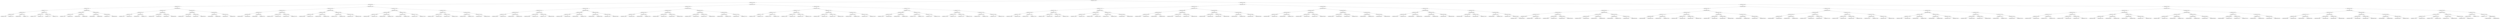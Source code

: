 digraph G{
1337551017 [label="Node{data=[2735, 2735]}"]
1337551017 -> 1639354729
1639354729 [label="Node{data=[1559, 1559]}"]
1639354729 -> 941971116
941971116 [label="Node{data=[963, 963]}"]
941971116 -> 1362050673
1362050673 [label="Node{data=[870, 870]}"]
1362050673 -> 1440217309
1440217309 [label="Node{data=[780, 780]}"]
1440217309 -> 4130519
4130519 [label="Node{data=[772, 772]}"]
4130519 -> 314417226
314417226 [label="Node{data=[768, 768]}"]
314417226 -> 986302682
986302682 [label="Node{data=[766, 766]}"]
986302682 -> 1353899598
1353899598 [label="Node{data=[745, 745]}"]
986302682 -> 675509041
675509041 [label="Node{data=[767, 767]}"]
314417226 -> 1459829123
1459829123 [label="Node{data=[770, 770]}"]
1459829123 -> 595113121
595113121 [label="Node{data=[769, 769]}"]
1459829123 -> 1702780462
1702780462 [label="Node{data=[771, 771]}"]
4130519 -> 1452766027
1452766027 [label="Node{data=[776, 776]}"]
1452766027 -> 412522299
412522299 [label="Node{data=[774, 774]}"]
412522299 -> 2125325620
2125325620 [label="Node{data=[773, 773]}"]
412522299 -> 1773489121
1773489121 [label="Node{data=[775, 775]}"]
1452766027 -> 72708279
72708279 [label="Node{data=[778, 778]}"]
72708279 -> 676728905
676728905 [label="Node{data=[777, 777]}"]
72708279 -> 969135154
969135154 [label="Node{data=[779, 779]}"]
1440217309 -> 2053798568
2053798568 [label="Node{data=[862, 862]}"]
2053798568 -> 1427467674
1427467674 [label="Node{data=[784, 784]}"]
1427467674 -> 1297742633
1297742633 [label="Node{data=[782, 782]}"]
1297742633 -> 1780274420
1780274420 [label="Node{data=[781, 781]}"]
1297742633 -> 1133141029
1133141029 [label="Node{data=[783, 783]}"]
1427467674 -> 1032687731
1032687731 [label="Node{data=[826, 826]}"]
1032687731 -> 1066378328
1066378328 [label="Node{data=[785, 785]}"]
1032687731 -> 867728425
867728425 [label="Node{data=[856, 856]}"]
2053798568 -> 583165199
583165199 [label="Node{data=[866, 866]}"]
583165199 -> 1939695404
1939695404 [label="Node{data=[864, 864]}"]
1939695404 -> 837984355
837984355 [label="Node{data=[863, 863]}"]
1939695404 -> 1096538944
1096538944 [label="Node{data=[865, 865]}"]
583165199 -> 1887446137
1887446137 [label="Node{data=[868, 868]}"]
1887446137 -> 1757186370
1757186370 [label="Node{data=[867, 867]}"]
1887446137 -> 1282006414
1282006414 [label="Node{data=[869, 869]}"]
1362050673 -> 1400348312
1400348312 [label="Node{data=[886, 886]}"]
1400348312 -> 581294947
581294947 [label="Node{data=[878, 878]}"]
581294947 -> 778023148
778023148 [label="Node{data=[874, 874]}"]
778023148 -> 744004868
744004868 [label="Node{data=[872, 872]}"]
744004868 -> 1127503177
1127503177 [label="Node{data=[871, 871]}"]
744004868 -> 1330045071
1330045071 [label="Node{data=[873, 873]}"]
778023148 -> 474866011
474866011 [label="Node{data=[876, 876]}"]
474866011 -> 1955987307
1955987307 [label="Node{data=[875, 875]}"]
474866011 -> 367682221
367682221 [label="Node{data=[877, 877]}"]
581294947 -> 1842395655
1842395655 [label="Node{data=[882, 882]}"]
1842395655 -> 509921759
509921759 [label="Node{data=[880, 880]}"]
509921759 -> 1162941407
1162941407 [label="Node{data=[879, 879]}"]
509921759 -> 65601234
65601234 [label="Node{data=[881, 881]}"]
1842395655 -> 1795189802
1795189802 [label="Node{data=[884, 884]}"]
1795189802 -> 1402108580
1402108580 [label="Node{data=[883, 883]}"]
1795189802 -> 504382690
504382690 [label="Node{data=[885, 885]}"]
1400348312 -> 1523197852
1523197852 [label="Node{data=[955, 955]}"]
1523197852 -> 851669459
851669459 [label="Node{data=[898, 898]}"]
851669459 -> 1925474933
1925474933 [label="Node{data=[888, 888]}"]
1925474933 -> 1861158811
1861158811 [label="Node{data=[887, 887]}"]
1925474933 -> 1695693597
1695693597 [label="Node{data=[889, 889]}"]
851669459 -> 1282839429
1282839429 [label="Node{data=[953, 953]}"]
1282839429 -> 498126780
498126780 [label="Node{data=[946, 946]}"]
1282839429 -> 192266318
192266318 [label="Node{data=[954, 954]}"]
1523197852 -> 2135677166
2135677166 [label="Node{data=[959, 959]}"]
2135677166 -> 123311673
123311673 [label="Node{data=[957, 957]}"]
123311673 -> 470774849
470774849 [label="Node{data=[956, 956]}"]
123311673 -> 970825790
970825790 [label="Node{data=[958, 958]}"]
2135677166 -> 418415427
418415427 [label="Node{data=[961, 961]}"]
418415427 -> 1406346810
1406346810 [label="Node{data=[960, 960]}"]
418415427 -> 882507133
882507133 [label="Node{data=[962, 962]}"]
941971116 -> 1620141952
1620141952 [label="Node{data=[1354, 1354]}"]
1620141952 -> 2087131722
2087131722 [label="Node{data=[1338, 1338]}"]
2087131722 -> 911147274
911147274 [label="Node{data=[1330, 1330]}"]
911147274 -> 1296461995
1296461995 [label="Node{data=[967, 967]}"]
1296461995 -> 637576164
637576164 [label="Node{data=[965, 965]}"]
637576164 -> 1659983908
1659983908 [label="Node{data=[964, 964]}"]
637576164 -> 746078753
746078753 [label="Node{data=[966, 966]}"]
1296461995 -> 1380301869
1380301869 [label="Node{data=[969, 969]}"]
1380301869 -> 1903766018
1903766018 [label="Node{data=[968, 968]}"]
1380301869 -> 430009457
430009457 [label="Node{data=[970, 970]}"]
911147274 -> 2007391278
2007391278 [label="Node{data=[1334, 1334]}"]
2007391278 -> 142422563
142422563 [label="Node{data=[1332, 1332]}"]
142422563 -> 820785172
820785172 [label="Node{data=[1331, 1331]}"]
142422563 -> 582750364
582750364 [label="Node{data=[1333, 1333]}"]
2007391278 -> 1732145097
1732145097 [label="Node{data=[1336, 1336]}"]
1732145097 -> 112436519
112436519 [label="Node{data=[1335, 1335]}"]
1732145097 -> 1468946805
1468946805 [label="Node{data=[1337, 1337]}"]
2087131722 -> 368352232
368352232 [label="Node{data=[1346, 1346]}"]
368352232 -> 18939576
18939576 [label="Node{data=[1342, 1342]}"]
18939576 -> 438429990
438429990 [label="Node{data=[1340, 1340]}"]
438429990 -> 1061248742
1061248742 [label="Node{data=[1339, 1339]}"]
438429990 -> 249276733
249276733 [label="Node{data=[1341, 1341]}"]
18939576 -> 143151968
143151968 [label="Node{data=[1344, 1344]}"]
143151968 -> 502653838
502653838 [label="Node{data=[1343, 1343]}"]
143151968 -> 678836408
678836408 [label="Node{data=[1345, 1345]}"]
368352232 -> 2075651786
2075651786 [label="Node{data=[1350, 1350]}"]
2075651786 -> 837722511
837722511 [label="Node{data=[1348, 1348]}"]
837722511 -> 62250415
62250415 [label="Node{data=[1347, 1347]}"]
837722511 -> 446662297
446662297 [label="Node{data=[1349, 1349]}"]
2075651786 -> 1587215038
1587215038 [label="Node{data=[1352, 1352]}"]
1587215038 -> 440195643
440195643 [label="Node{data=[1351, 1351]}"]
1587215038 -> 927544438
927544438 [label="Node{data=[1353, 1353]}"]
1620141952 -> 1359267656
1359267656 [label="Node{data=[1423, 1423]}"]
1359267656 -> 1480755420
1480755420 [label="Node{data=[1362, 1362]}"]
1480755420 -> 617835757
617835757 [label="Node{data=[1358, 1358]}"]
617835757 -> 1522992773
1522992773 [label="Node{data=[1356, 1356]}"]
1522992773 -> 764322834
764322834 [label="Node{data=[1355, 1355]}"]
1522992773 -> 1640422679
1640422679 [label="Node{data=[1357, 1357]}"]
617835757 -> 1590522310
1590522310 [label="Node{data=[1360, 1360]}"]
1590522310 -> 1021093812
1021093812 [label="Node{data=[1359, 1359]}"]
1590522310 -> 1688873481
1688873481 [label="Node{data=[1361, 1361]}"]
1480755420 -> 861105646
861105646 [label="Node{data=[1419, 1419]}"]
861105646 -> 103119107
103119107 [label="Node{data=[1388, 1388]}"]
103119107 -> 1604161396
1604161396 [label="Node{data=[1363, 1363]}"]
103119107 -> 1783762156
1783762156 [label="Node{data=[1405, 1405]}"]
861105646 -> 1111896149
1111896149 [label="Node{data=[1421, 1421]}"]
1111896149 -> 1862706303
1862706303 [label="Node{data=[1420, 1420]}"]
1111896149 -> 1557356740
1557356740 [label="Node{data=[1422, 1422]}"]
1359267656 -> 647770846
647770846 [label="Node{data=[1446, 1446]}"]
647770846 -> 1437297344
1437297344 [label="Node{data=[1427, 1427]}"]
1437297344 -> 265554262
265554262 [label="Node{data=[1425, 1425]}"]
265554262 -> 1220971816
1220971816 [label="Node{data=[1424, 1424]}"]
265554262 -> 252398636
252398636 [label="Node{data=[1426, 1426]}"]
1437297344 -> 24693351
24693351 [label="Node{data=[1429, 1429]}"]
24693351 -> 784985511
784985511 [label="Node{data=[1428, 1428]}"]
24693351 -> 1377471131
1377471131 [label="Node{data=[1430, 1430]}"]
647770846 -> 128304856
128304856 [label="Node{data=[1548, 1548]}"]
128304856 -> 1078529977
1078529977 [label="Node{data=[1473, 1473]}"]
1078529977 -> 562853570
562853570 [label="Node{data=[1448, 1448]}"]
1078529977 -> 658796090
658796090 [label="Node{data=[1478, 1478]}"]
128304856 -> 243199756
243199756 [label="Node{data=[1557, 1557]}"]
243199756 -> 104996285
104996285 [label="Node{data=[1556, 1556]}"]
243199756 -> 1144668625
1144668625 [label="Node{data=[1558, 1558]}"]
1639354729 -> 1082901202
1082901202 [label="Node{data=[2091, 2091]}"]
1082901202 -> 963924800
963924800 [label="Node{data=[2040, 2040]}"]
963924800 -> 801967654
801967654 [label="Node{data=[1990, 1990]}"]
801967654 -> 963638983
963638983 [label="Node{data=[1567, 1567]}"]
963638983 -> 661401194
661401194 [label="Node{data=[1563, 1563]}"]
661401194 -> 1008310164
1008310164 [label="Node{data=[1561, 1561]}"]
1008310164 -> 2078409231
2078409231 [label="Node{data=[1560, 1560]}"]
1008310164 -> 1039993466
1039993466 [label="Node{data=[1562, 1562]}"]
661401194 -> 2074373329
2074373329 [label="Node{data=[1565, 1565]}"]
2074373329 -> 192016646
192016646 [label="Node{data=[1564, 1564]}"]
2074373329 -> 1617459229
1617459229 [label="Node{data=[1566, 1566]}"]
963638983 -> 890441904
890441904 [label="Node{data=[1675, 1675]}"]
890441904 -> 1837707303
1837707303 [label="Node{data=[1569, 1569]}"]
1837707303 -> 1777599825
1777599825 [label="Node{data=[1568, 1568]}"]
1837707303 -> 1258234082
1258234082 [label="Node{data=[1578, 1578]}"]
890441904 -> 1740910493
1740910493 [label="Node{data=[1965, 1965]}"]
1740910493 -> 1139290954
1139290954 [label="Node{data=[1740, 1740]}"]
1740910493 -> 176126187
176126187 [label="Node{data=[1969, 1969]}"]
801967654 -> 959750518
959750518 [label="Node{data=[1998, 1998]}"]
959750518 -> 2135611658
2135611658 [label="Node{data=[1994, 1994]}"]
2135611658 -> 2109396938
2109396938 [label="Node{data=[1992, 1992]}"]
2109396938 -> 208879798
208879798 [label="Node{data=[1991, 1991]}"]
2109396938 -> 282095455
282095455 [label="Node{data=[1993, 1993]}"]
2135611658 -> 972781254
972781254 [label="Node{data=[1996, 1996]}"]
972781254 -> 307557044
307557044 [label="Node{data=[1995, 1995]}"]
972781254 -> 78931640
78931640 [label="Node{data=[1997, 1997]}"]
959750518 -> 386751462
386751462 [label="Node{data=[2036, 2036]}"]
386751462 -> 1973572231
1973572231 [label="Node{data=[2034, 2034]}"]
1973572231 -> 1079435221
1079435221 [label="Node{data=[2033, 2033]}"]
1973572231 -> 1735450817
1735450817 [label="Node{data=[2035, 2035]}"]
386751462 -> 450844066
450844066 [label="Node{data=[2038, 2038]}"]
450844066 -> 2098072084
2098072084 [label="Node{data=[2037, 2037]}"]
450844066 -> 198232599
198232599 [label="Node{data=[2039, 2039]}"]
963924800 -> 1799767364
1799767364 [label="Node{data=[2056, 2056]}"]
1799767364 -> 198475723
198475723 [label="Node{data=[2048, 2048]}"]
198475723 -> 101161487
101161487 [label="Node{data=[2044, 2044]}"]
101161487 -> 193620138
193620138 [label="Node{data=[2042, 2042]}"]
193620138 -> 1388273914
1388273914 [label="Node{data=[2041, 2041]}"]
193620138 -> 2059233089
2059233089 [label="Node{data=[2043, 2043]}"]
101161487 -> 1079008763
1079008763 [label="Node{data=[2046, 2046]}"]
1079008763 -> 415736419
415736419 [label="Node{data=[2045, 2045]}"]
1079008763 -> 836151601
836151601 [label="Node{data=[2047, 2047]}"]
198475723 -> 549476133
549476133 [label="Node{data=[2052, 2052]}"]
549476133 -> 1656580419
1656580419 [label="Node{data=[2050, 2050]}"]
1656580419 -> 1196170189
1196170189 [label="Node{data=[2049, 2049]}"]
1656580419 -> 1138212148
1138212148 [label="Node{data=[2051, 2051]}"]
549476133 -> 1636606740
1636606740 [label="Node{data=[2054, 2054]}"]
1636606740 -> 1752316183
1752316183 [label="Node{data=[2053, 2053]}"]
1636606740 -> 1330103719
1330103719 [label="Node{data=[2055, 2055]}"]
1799767364 -> 822603622
822603622 [label="Node{data=[2064, 2064]}"]
822603622 -> 890732113
890732113 [label="Node{data=[2060, 2060]}"]
890732113 -> 1288983397
1288983397 [label="Node{data=[2058, 2058]}"]
1288983397 -> 1037032869
1037032869 [label="Node{data=[2057, 2057]}"]
1288983397 -> 868051365
868051365 [label="Node{data=[2059, 2059]}"]
890732113 -> 1029074037
1029074037 [label="Node{data=[2062, 2062]}"]
1029074037 -> 1400328129
1400328129 [label="Node{data=[2061, 2061]}"]
1029074037 -> 278299391
278299391 [label="Node{data=[2063, 2063]}"]
822603622 -> 1212035337
1212035337 [label="Node{data=[2068, 2068]}"]
1212035337 -> 1174784447
1174784447 [label="Node{data=[2066, 2066]}"]
1174784447 -> 795185145
795185145 [label="Node{data=[2065, 2065]}"]
1174784447 -> 188772752
188772752 [label="Node{data=[2067, 2067]}"]
1212035337 -> 844083080
844083080 [label="Node{data=[2070, 2070]}"]
844083080 -> 1517277263
1517277263 [label="Node{data=[2069, 2069]}"]
844083080 -> 1500939964
1500939964 [label="Node{data=[2071, 2071]}"]
1082901202 -> 1362276595
1362276595 [label="Node{data=[2269, 2269]}"]
1362276595 -> 508458674
508458674 [label="Node{data=[2149, 2149]}"]
508458674 -> 981934236
981934236 [label="Node{data=[2117, 2117]}"]
981934236 -> 1462309398
1462309398 [label="Node{data=[2113, 2113]}"]
1462309398 -> 332956968
332956968 [label="Node{data=[2111, 2111]}"]
332956968 -> 2127469063
2127469063 [label="Node{data=[2110, 2110]}"]
332956968 -> 2110703234
2110703234 [label="Node{data=[2112, 2112]}"]
1462309398 -> 1651036815
1651036815 [label="Node{data=[2115, 2115]}"]
1651036815 -> 894364207
894364207 [label="Node{data=[2114, 2114]}"]
1651036815 -> 1071267875
1071267875 [label="Node{data=[2116, 2116]}"]
981934236 -> 875260812
875260812 [label="Node{data=[2121, 2121]}"]
875260812 -> 284375852
284375852 [label="Node{data=[2119, 2119]}"]
284375852 -> 1378792591
1378792591 [label="Node{data=[2118, 2118]}"]
284375852 -> 1058549169
1058549169 [label="Node{data=[2120, 2120]}"]
875260812 -> 1342199509
1342199509 [label="Node{data=[2123, 2123]}"]
1342199509 -> 1503866274
1503866274 [label="Node{data=[2122, 2122]}"]
1342199509 -> 2123264213
2123264213 [label="Node{data=[2142, 2142]}"]
508458674 -> 372496
372496 [label="Node{data=[2157, 2157]}"]
372496 -> 1390540603
1390540603 [label="Node{data=[2153, 2153]}"]
1390540603 -> 317660920
317660920 [label="Node{data=[2151, 2151]}"]
317660920 -> 535481512
535481512 [label="Node{data=[2150, 2150]}"]
317660920 -> 842702186
842702186 [label="Node{data=[2152, 2152]}"]
1390540603 -> 1874852921
1874852921 [label="Node{data=[2155, 2155]}"]
1874852921 -> 97335272
97335272 [label="Node{data=[2154, 2154]}"]
1874852921 -> 1275802741
1275802741 [label="Node{data=[2156, 2156]}"]
372496 -> 716972371
716972371 [label="Node{data=[2161, 2161]}"]
716972371 -> 980569609
980569609 [label="Node{data=[2159, 2159]}"]
980569609 -> 1449942232
1449942232 [label="Node{data=[2158, 2158]}"]
980569609 -> 1137799932
1137799932 [label="Node{data=[2160, 2160]}"]
716972371 -> 145515884
145515884 [label="Node{data=[2163, 2163]}"]
145515884 -> 545677430
545677430 [label="Node{data=[2162, 2162]}"]
145515884 -> 347632162
347632162 [label="Node{data=[2164, 2164]}"]
1362276595 -> 1555477723
1555477723 [label="Node{data=[2719, 2719]}"]
1555477723 -> 928656676
928656676 [label="Node{data=[2711, 2711]}"]
928656676 -> 617377385
617377385 [label="Node{data=[2333, 2333]}"]
617377385 -> 1941057968
1941057968 [label="Node{data=[2296, 2296]}"]
1941057968 -> 449532785
449532785 [label="Node{data=[2274, 2274]}"]
1941057968 -> 2090761729
2090761729 [label="Node{data=[2306, 2306]}"]
617377385 -> 1004992733
1004992733 [label="Node{data=[2536, 2536]}"]
1004992733 -> 1505456544
1505456544 [label="Node{data=[2425, 2425]}"]
1004992733 -> 422310205
422310205 [label="Node{data=[2554, 2554]}"]
928656676 -> 374012527
374012527 [label="Node{data=[2715, 2715]}"]
374012527 -> 442947691
442947691 [label="Node{data=[2713, 2713]}"]
442947691 -> 416451830
416451830 [label="Node{data=[2712, 2712]}"]
442947691 -> 1588999368
1588999368 [label="Node{data=[2714, 2714]}"]
374012527 -> 535704819
535704819 [label="Node{data=[2717, 2717]}"]
535704819 -> 870781669
870781669 [label="Node{data=[2716, 2716]}"]
535704819 -> 1071549779
1071549779 [label="Node{data=[2718, 2718]}"]
1555477723 -> 1352789524
1352789524 [label="Node{data=[2727, 2727]}"]
1352789524 -> 1048969567
1048969567 [label="Node{data=[2723, 2723]}"]
1048969567 -> 897403984
897403984 [label="Node{data=[2721, 2721]}"]
897403984 -> 2114124729
2114124729 [label="Node{data=[2720, 2720]}"]
897403984 -> 562850595
562850595 [label="Node{data=[2722, 2722]}"]
1048969567 -> 789453492
789453492 [label="Node{data=[2725, 2725]}"]
789453492 -> 1884212425
1884212425 [label="Node{data=[2724, 2724]}"]
789453492 -> 435695178
435695178 [label="Node{data=[2726, 2726]}"]
1352789524 -> 1534036773
1534036773 [label="Node{data=[2731, 2731]}"]
1534036773 -> 82567494
82567494 [label="Node{data=[2729, 2729]}"]
82567494 -> 46484886
46484886 [label="Node{data=[2728, 2728]}"]
82567494 -> 1519892986
1519892986 [label="Node{data=[2730, 2730]}"]
1534036773 -> 2105947950
2105947950 [label="Node{data=[2733, 2733]}"]
2105947950 -> 641472521
641472521 [label="Node{data=[2732, 2732]}"]
2105947950 -> 247290021
247290021 [label="Node{data=[2734, 2734]}"]
1337551017 -> 1770158305
1770158305 [label="Node{data=[3440, 3440]}"]
1770158305 -> 628170168
628170168 [label="Node{data=[3007, 3007]}"]
628170168 -> 1674294607
1674294607 [label="Node{data=[2931, 2931]}"]
1674294607 -> 131576291
131576291 [label="Node{data=[2751, 2751]}"]
131576291 -> 2104001672
2104001672 [label="Node{data=[2743, 2743]}"]
2104001672 -> 1348065856
1348065856 [label="Node{data=[2739, 2739]}"]
1348065856 -> 1845918921
1845918921 [label="Node{data=[2737, 2737]}"]
1845918921 -> 1424261187
1424261187 [label="Node{data=[2736, 2736]}"]
1845918921 -> 1829835411
1829835411 [label="Node{data=[2738, 2738]}"]
1348065856 -> 1929662123
1929662123 [label="Node{data=[2741, 2741]}"]
1929662123 -> 783909942
783909942 [label="Node{data=[2740, 2740]}"]
1929662123 -> 1588588346
1588588346 [label="Node{data=[2742, 2742]}"]
2104001672 -> 1003482102
1003482102 [label="Node{data=[2747, 2747]}"]
1003482102 -> 1785699122
1785699122 [label="Node{data=[2745, 2745]}"]
1785699122 -> 143997565
143997565 [label="Node{data=[2744, 2744]}"]
1785699122 -> 694342250
694342250 [label="Node{data=[2746, 2746]}"]
1003482102 -> 1832262891
1832262891 [label="Node{data=[2749, 2749]}"]
1832262891 -> 2073476212
2073476212 [label="Node{data=[2748, 2748]}"]
1832262891 -> 1517369257
1517369257 [label="Node{data=[2750, 2750]}"]
131576291 -> 1707036431
1707036431 [label="Node{data=[2759, 2759]}"]
1707036431 -> 942921239
942921239 [label="Node{data=[2755, 2755]}"]
942921239 -> 1980283001
1980283001 [label="Node{data=[2753, 2753]}"]
1980283001 -> 622265710
622265710 [label="Node{data=[2752, 2752]}"]
1980283001 -> 978313716
978313716 [label="Node{data=[2754, 2754]}"]
942921239 -> 476711876
476711876 [label="Node{data=[2757, 2757]}"]
476711876 -> 798139200
798139200 [label="Node{data=[2756, 2756]}"]
476711876 -> 850657193
850657193 [label="Node{data=[2758, 2758]}"]
1707036431 -> 2008475722
2008475722 [label="Node{data=[2827, 2827]}"]
2008475722 -> 995027283
995027283 [label="Node{data=[2795, 2795]}"]
995027283 -> 33342937
33342937 [label="Node{data=[2760, 2760]}"]
995027283 -> 748633336
748633336 [label="Node{data=[2816, 2816]}"]
2008475722 -> 1814787481
1814787481 [label="Node{data=[2889, 2889]}"]
1814787481 -> 543362366
543362366 [label="Node{data=[2869, 2869]}"]
1814787481 -> 1196873446
1196873446 [label="Node{data=[2896, 2896]}"]
1674294607 -> 318458376
318458376 [label="Node{data=[2947, 2947]}"]
318458376 -> 625701491
625701491 [label="Node{data=[2939, 2939]}"]
625701491 -> 494502169
494502169 [label="Node{data=[2935, 2935]}"]
494502169 -> 1827243446
1827243446 [label="Node{data=[2933, 2933]}"]
1827243446 -> 613034281
613034281 [label="Node{data=[2932, 2932]}"]
1827243446 -> 1512836897
1512836897 [label="Node{data=[2934, 2934]}"]
494502169 -> 193735732
193735732 [label="Node{data=[2937, 2937]}"]
193735732 -> 728292550
728292550 [label="Node{data=[2936, 2936]}"]
193735732 -> 1583250403
1583250403 [label="Node{data=[2938, 2938]}"]
625701491 -> 1689334286
1689334286 [label="Node{data=[2943, 2943]}"]
1689334286 -> 238444320
238444320 [label="Node{data=[2941, 2941]}"]
238444320 -> 1674919116
1674919116 [label="Node{data=[2940, 2940]}"]
238444320 -> 1316606518
1316606518 [label="Node{data=[2942, 2942]}"]
1689334286 -> 599111861
599111861 [label="Node{data=[2945, 2945]}"]
599111861 -> 533085372
533085372 [label="Node{data=[2944, 2944]}"]
599111861 -> 1430212820
1430212820 [label="Node{data=[2946, 2946]}"]
318458376 -> 1431814183
1431814183 [label="Node{data=[2999, 2999]}"]
1431814183 -> 1529457192
1529457192 [label="Node{data=[2951, 2951]}"]
1529457192 -> 1965317677
1965317677 [label="Node{data=[2949, 2949]}"]
1965317677 -> 1521621421
1521621421 [label="Node{data=[2948, 2948]}"]
1965317677 -> 823114788
823114788 [label="Node{data=[2950, 2950]}"]
1529457192 -> 660682951
660682951 [label="Node{data=[2997, 2997]}"]
660682951 -> 1893977904
1893977904 [label="Node{data=[2965, 2965]}"]
660682951 -> 978771952
978771952 [label="Node{data=[2998, 2998]}"]
1431814183 -> 1987357186
1987357186 [label="Node{data=[3003, 3003]}"]
1987357186 -> 1484591883
1484591883 [label="Node{data=[3001, 3001]}"]
1484591883 -> 906612091
906612091 [label="Node{data=[3000, 3000]}"]
1484591883 -> 975973653
975973653 [label="Node{data=[3002, 3002]}"]
1987357186 -> 1767617768
1767617768 [label="Node{data=[3005, 3005]}"]
1767617768 -> 1494095747
1494095747 [label="Node{data=[3004, 3004]}"]
1767617768 -> 563379148
563379148 [label="Node{data=[3006, 3006]}"]
628170168 -> 2055978606
2055978606 [label="Node{data=[3066, 3066]}"]
2055978606 -> 1321449763
1321449763 [label="Node{data=[3050, 3050]}"]
1321449763 -> 1742216567
1742216567 [label="Node{data=[3042, 3042]}"]
1742216567 -> 1695563867
1695563867 [label="Node{data=[3038, 3038]}"]
1695563867 -> 1112533593
1112533593 [label="Node{data=[3036, 3036]}"]
1112533593 -> 295066002
295066002 [label="Node{data=[3035, 3035]}"]
1112533593 -> 906153330
906153330 [label="Node{data=[3037, 3037]}"]
1695563867 -> 1366774129
1366774129 [label="Node{data=[3040, 3040]}"]
1366774129 -> 1826059300
1826059300 [label="Node{data=[3039, 3039]}"]
1366774129 -> 1328474853
1328474853 [label="Node{data=[3041, 3041]}"]
1742216567 -> 1877460783
1877460783 [label="Node{data=[3046, 3046]}"]
1877460783 -> 74510203
74510203 [label="Node{data=[3044, 3044]}"]
74510203 -> 1406258565
1406258565 [label="Node{data=[3043, 3043]}"]
74510203 -> 1796238552
1796238552 [label="Node{data=[3045, 3045]}"]
1877460783 -> 983498794
983498794 [label="Node{data=[3048, 3048]}"]
983498794 -> 957823797
957823797 [label="Node{data=[3047, 3047]}"]
983498794 -> 1693938807
1693938807 [label="Node{data=[3049, 3049]}"]
1321449763 -> 208253597
208253597 [label="Node{data=[3058, 3058]}"]
208253597 -> 1312128362
1312128362 [label="Node{data=[3054, 3054]}"]
1312128362 -> 1325086986
1325086986 [label="Node{data=[3052, 3052]}"]
1325086986 -> 300988526
300988526 [label="Node{data=[3051, 3051]}"]
1325086986 -> 1347161495
1347161495 [label="Node{data=[3053, 3053]}"]
1312128362 -> 905438425
905438425 [label="Node{data=[3056, 3056]}"]
905438425 -> 584296452
584296452 [label="Node{data=[3055, 3055]}"]
905438425 -> 921978872
921978872 [label="Node{data=[3057, 3057]}"]
208253597 -> 107267076
107267076 [label="Node{data=[3062, 3062]}"]
107267076 -> 213858621
213858621 [label="Node{data=[3060, 3060]}"]
213858621 -> 856892198
856892198 [label="Node{data=[3059, 3059]}"]
213858621 -> 667707707
667707707 [label="Node{data=[3061, 3061]}"]
107267076 -> 128503074
128503074 [label="Node{data=[3064, 3064]}"]
128503074 -> 1915447867
1915447867 [label="Node{data=[3063, 3063]}"]
128503074 -> 1485532491
1485532491 [label="Node{data=[3065, 3065]}"]
2055978606 -> 474632912
474632912 [label="Node{data=[3091, 3091]}"]
474632912 -> 1573539238
1573539238 [label="Node{data=[3083, 3083]}"]
1573539238 -> 1947831958
1947831958 [label="Node{data=[3079, 3079]}"]
1947831958 -> 2012955755
2012955755 [label="Node{data=[3068, 3068]}"]
2012955755 -> 963204246
963204246 [label="Node{data=[3067, 3067]}"]
2012955755 -> 918657376
918657376 [label="Node{data=[3078, 3078]}"]
1947831958 -> 244636688
244636688 [label="Node{data=[3081, 3081]}"]
244636688 -> 593562037
593562037 [label="Node{data=[3080, 3080]}"]
244636688 -> 1348416683
1348416683 [label="Node{data=[3082, 3082]}"]
1573539238 -> 1794092377
1794092377 [label="Node{data=[3087, 3087]}"]
1794092377 -> 1119066184
1119066184 [label="Node{data=[3085, 3085]}"]
1119066184 -> 1765018890
1765018890 [label="Node{data=[3084, 3084]}"]
1119066184 -> 1080530667
1080530667 [label="Node{data=[3086, 3086]}"]
1794092377 -> 1467313883
1467313883 [label="Node{data=[3089, 3089]}"]
1467313883 -> 156945829
156945829 [label="Node{data=[3088, 3088]}"]
1467313883 -> 1087360473
1087360473 [label="Node{data=[3090, 3090]}"]
474632912 -> 1021561829
1021561829 [label="Node{data=[3164, 3164]}"]
1021561829 -> 1075607828
1075607828 [label="Node{data=[3095, 3095]}"]
1075607828 -> 536130391
536130391 [label="Node{data=[3093, 3093]}"]
536130391 -> 569054325
569054325 [label="Node{data=[3092, 3092]}"]
536130391 -> 58023758
58023758 [label="Node{data=[3094, 3094]}"]
1075607828 -> 545407725
545407725 [label="Node{data=[3097, 3097]}"]
545407725 -> 441856929
441856929 [label="Node{data=[3096, 3096]}"]
545407725 -> 1676133410
1676133410 [label="Node{data=[3119, 3119]}"]
1021561829 -> 1245804607
1245804607 [label="Node{data=[3436, 3436]}"]
1245804607 -> 2020007600
2020007600 [label="Node{data=[3274, 3274]}"]
2020007600 -> 1392910630
1392910630 [label="Node{data=[3259, 3259]}"]
2020007600 -> 236792240
236792240 [label="Node{data=[3421, 3421]}"]
1245804607 -> 1331439820
1331439820 [label="Node{data=[3438, 3438]}"]
1331439820 -> 25296073
25296073 [label="Node{data=[3437, 3437]}"]
1331439820 -> 1668084430
1668084430 [label="Node{data=[3439, 3439]}"]
1770158305 -> 81463226
81463226 [label="Node{data=[5183, 5183]}"]
81463226 -> 720324005
720324005 [label="Node{data=[3605, 3605]}"]
720324005 -> 604406661
604406661 [label="Node{data=[3507, 3507]}"]
604406661 -> 553189193
553189193 [label="Node{data=[3456, 3456]}"]
553189193 -> 2084751931
2084751931 [label="Node{data=[3448, 3448]}"]
2084751931 -> 743467643
743467643 [label="Node{data=[3444, 3444]}"]
743467643 -> 1012584159
1012584159 [label="Node{data=[3442, 3442]}"]
1012584159 -> 1539271850
1539271850 [label="Node{data=[3441, 3441]}"]
1012584159 -> 835086068
835086068 [label="Node{data=[3443, 3443]}"]
743467643 -> 518705413
518705413 [label="Node{data=[3446, 3446]}"]
518705413 -> 1957480497
1957480497 [label="Node{data=[3445, 3445]}"]
518705413 -> 1423319090
1423319090 [label="Node{data=[3447, 3447]}"]
2084751931 -> 1445268890
1445268890 [label="Node{data=[3452, 3452]}"]
1445268890 -> 504335522
504335522 [label="Node{data=[3450, 3450]}"]
504335522 -> 217068050
217068050 [label="Node{data=[3449, 3449]}"]
504335522 -> 1765950478
1765950478 [label="Node{data=[3451, 3451]}"]
1445268890 -> 401984865
401984865 [label="Node{data=[3454, 3454]}"]
401984865 -> 1971141025
1971141025 [label="Node{data=[3453, 3453]}"]
401984865 -> 2014373310
2014373310 [label="Node{data=[3455, 3455]}"]
553189193 -> 59354246
59354246 [label="Node{data=[3464, 3464]}"]
59354246 -> 984545107
984545107 [label="Node{data=[3460, 3460]}"]
984545107 -> 637690262
637690262 [label="Node{data=[3458, 3458]}"]
637690262 -> 1497390589
1497390589 [label="Node{data=[3457, 3457]}"]
637690262 -> 400766927
400766927 [label="Node{data=[3459, 3459]}"]
984545107 -> 1513774607
1513774607 [label="Node{data=[3462, 3462]}"]
1513774607 -> 1870760463
1870760463 [label="Node{data=[3461, 3461]}"]
1513774607 -> 888507831
888507831 [label="Node{data=[3463, 3463]}"]
59354246 -> 975608233
975608233 [label="Node{data=[3468, 3468]}"]
975608233 -> 845439684
845439684 [label="Node{data=[3466, 3466]}"]
845439684 -> 1364608885
1364608885 [label="Node{data=[3465, 3465]}"]
845439684 -> 1230434525
1230434525 [label="Node{data=[3467, 3467]}"]
975608233 -> 1194574735
1194574735 [label="Node{data=[3470, 3470]}"]
1194574735 -> 1448143855
1448143855 [label="Node{data=[3469, 3469]}"]
1194574735 -> 895382463
895382463 [label="Node{data=[3480, 3480]}"]
604406661 -> 1265675729
1265675729 [label="Node{data=[3523, 3523]}"]
1265675729 -> 302395531
302395531 [label="Node{data=[3515, 3515]}"]
302395531 -> 1129885367
1129885367 [label="Node{data=[3511, 3511]}"]
1129885367 -> 98430696
98430696 [label="Node{data=[3509, 3509]}"]
98430696 -> 1259197863
1259197863 [label="Node{data=[3508, 3508]}"]
98430696 -> 1756112421
1756112421 [label="Node{data=[3510, 3510]}"]
1129885367 -> 1845952657
1845952657 [label="Node{data=[3513, 3513]}"]
1845952657 -> 71764247
71764247 [label="Node{data=[3512, 3512]}"]
1845952657 -> 557995221
557995221 [label="Node{data=[3514, 3514]}"]
302395531 -> 676774870
676774870 [label="Node{data=[3519, 3519]}"]
676774870 -> 2114149829
2114149829 [label="Node{data=[3517, 3517]}"]
2114149829 -> 1118895267
1118895267 [label="Node{data=[3516, 3516]}"]
2114149829 -> 1902636252
1902636252 [label="Node{data=[3518, 3518]}"]
676774870 -> 1865537877
1865537877 [label="Node{data=[3521, 3521]}"]
1865537877 -> 188238851
188238851 [label="Node{data=[3520, 3520]}"]
1865537877 -> 1319693347
1319693347 [label="Node{data=[3522, 3522]}"]
1265675729 -> 15198246
15198246 [label="Node{data=[3597, 3597]}"]
15198246 -> 1643995678
1643995678 [label="Node{data=[3593, 3593]}"]
1643995678 -> 686584438
686584438 [label="Node{data=[3543, 3543]}"]
686584438 -> 556554940
556554940 [label="Node{data=[3524, 3524]}"]
686584438 -> 515190887
515190887 [label="Node{data=[3564, 3564]}"]
1643995678 -> 340941885
340941885 [label="Node{data=[3595, 3595]}"]
340941885 -> 1608971011
1608971011 [label="Node{data=[3594, 3594]}"]
340941885 -> 484228089
484228089 [label="Node{data=[3596, 3596]}"]
15198246 -> 735942157
735942157 [label="Node{data=[3601, 3601]}"]
735942157 -> 761824511
761824511 [label="Node{data=[3599, 3599]}"]
761824511 -> 1165886650
1165886650 [label="Node{data=[3598, 3598]}"]
761824511 -> 1006922911
1006922911 [label="Node{data=[3600, 3600]}"]
735942157 -> 2066671852
2066671852 [label="Node{data=[3603, 3603]}"]
2066671852 -> 310952970
310952970 [label="Node{data=[3602, 3602]}"]
2066671852 -> 669403445
669403445 [label="Node{data=[3604, 3604]}"]
720324005 -> 941210050
941210050 [label="Node{data=[4199, 4199]}"]
941210050 -> 888950693
888950693 [label="Node{data=[4183, 4183]}"]
888950693 -> 1610642852
1610642852 [label="Node{data=[3684, 3684]}"]
1610642852 -> 1975138160
1975138160 [label="Node{data=[3609, 3609]}"]
1975138160 -> 1591212
1591212 [label="Node{data=[3607, 3607]}"]
1591212 -> 1448059245
1448059245 [label="Node{data=[3606, 3606]}"]
1591212 -> 897663829
897663829 [label="Node{data=[3608, 3608]}"]
1975138160 -> 287630114
287630114 [label="Node{data=[3613, 3613]}"]
287630114 -> 1405346701
1405346701 [label="Node{data=[3610, 3610]}"]
287630114 -> 2016179281
2016179281 [label="Node{data=[3640, 3640]}"]
1610642852 -> 1191709674
1191709674 [label="Node{data=[3814, 3814]}"]
1191709674 -> 1896078810
1896078810 [label="Node{data=[3812, 3812]}"]
1896078810 -> 1024497660
1024497660 [label="Node{data=[3811, 3811]}"]
1896078810 -> 646308595
646308595 [label="Node{data=[3813, 3813]}"]
1191709674 -> 559278738
559278738 [label="Node{data=[4131, 4131]}"]
559278738 -> 1314332271
1314332271 [label="Node{data=[3845, 3845]}"]
559278738 -> 2000801582
2000801582 [label="Node{data=[4173, 4173]}"]
888950693 -> 2128230735
2128230735 [label="Node{data=[4191, 4191]}"]
2128230735 -> 1893031292
1893031292 [label="Node{data=[4187, 4187]}"]
1893031292 -> 109543791
109543791 [label="Node{data=[4185, 4185]}"]
109543791 -> 2135295534
2135295534 [label="Node{data=[4184, 4184]}"]
109543791 -> 1350125768
1350125768 [label="Node{data=[4186, 4186]}"]
1893031292 -> 169726214
169726214 [label="Node{data=[4189, 4189]}"]
169726214 -> 816559571
816559571 [label="Node{data=[4188, 4188]}"]
169726214 -> 2131993246
2131993246 [label="Node{data=[4190, 4190]}"]
2128230735 -> 1698077372
1698077372 [label="Node{data=[4195, 4195]}"]
1698077372 -> 29876989
29876989 [label="Node{data=[4193, 4193]}"]
29876989 -> 1815071291
1815071291 [label="Node{data=[4192, 4192]}"]
29876989 -> 248152690
248152690 [label="Node{data=[4194, 4194]}"]
1698077372 -> 1610095213
1610095213 [label="Node{data=[4197, 4197]}"]
1610095213 -> 1628887909
1628887909 [label="Node{data=[4196, 4196]}"]
1610095213 -> 1945807726
1945807726 [label="Node{data=[4198, 4198]}"]
941210050 -> 695823985
695823985 [label="Node{data=[4543, 4543]}"]
695823985 -> 911028801
911028801 [label="Node{data=[4535, 4535]}"]
911028801 -> 1641482782
1641482782 [label="Node{data=[4531, 4531]}"]
1641482782 -> 1204845713
1204845713 [label="Node{data=[4217, 4217]}"]
1204845713 -> 624462076
624462076 [label="Node{data=[4200, 4200]}"]
1204845713 -> 2058905888
2058905888 [label="Node{data=[4530, 4530]}"]
1641482782 -> 602282899
602282899 [label="Node{data=[4533, 4533]}"]
602282899 -> 1737936778
1737936778 [label="Node{data=[4532, 4532]}"]
602282899 -> 101237996
101237996 [label="Node{data=[4534, 4534]}"]
911028801 -> 1061182564
1061182564 [label="Node{data=[4539, 4539]}"]
1061182564 -> 753529500
753529500 [label="Node{data=[4537, 4537]}"]
753529500 -> 2102559252
2102559252 [label="Node{data=[4536, 4536]}"]
753529500 -> 1027409654
1027409654 [label="Node{data=[4538, 4538]}"]
1061182564 -> 2350665
2350665 [label="Node{data=[4541, 4541]}"]
2350665 -> 1664983491
1664983491 [label="Node{data=[4540, 4540]}"]
2350665 -> 177659282
177659282 [label="Node{data=[4542, 4542]}"]
695823985 -> 1598644352
1598644352 [label="Node{data=[5105, 5105]}"]
1598644352 -> 1090927798
1090927798 [label="Node{data=[5012, 5012]}"]
1090927798 -> 1329315564
1329315564 [label="Node{data=[4545, 4545]}"]
1329315564 -> 1945993428
1945993428 [label="Node{data=[4544, 4544]}"]
1329315564 -> 1730458443
1730458443 [label="Node{data=[4546, 4546]}"]
1090927798 -> 397922453
397922453 [label="Node{data=[5051, 5051]}"]
397922453 -> 99205201
99205201 [label="Node{data=[5047, 5047]}"]
397922453 -> 437062424
437062424 [label="Node{data=[5066, 5066]}"]
1598644352 -> 1492209145
1492209145 [label="Node{data=[5179, 5179]}"]
1492209145 -> 1902845194
1902845194 [label="Node{data=[5177, 5177]}"]
1902845194 -> 978038846
978038846 [label="Node{data=[5136, 5136]}"]
1902845194 -> 1223440804
1223440804 [label="Node{data=[5178, 5178]}"]
1492209145 -> 438315973
438315973 [label="Node{data=[5181, 5181]}"]
438315973 -> 864741062
864741062 [label="Node{data=[5180, 5180]}"]
438315973 -> 1420257993
1420257993 [label="Node{data=[5182, 5182]}"]
81463226 -> 2108639456
2108639456 [label="Node{data=[5476, 5476]}"]
2108639456 -> 1724525203
1724525203 [label="Node{data=[5244, 5244]}"]
1724525203 -> 34757722
34757722 [label="Node{data=[5228, 5228]}"]
34757722 -> 1829543923
1829543923 [label="Node{data=[5220, 5220]}"]
1829543923 -> 1784886010
1784886010 [label="Node{data=[5187, 5187]}"]
1784886010 -> 1565131671
1565131671 [label="Node{data=[5185, 5185]}"]
1565131671 -> 1303016680
1303016680 [label="Node{data=[5184, 5184]}"]
1565131671 -> 1146128809
1146128809 [label="Node{data=[5186, 5186]}"]
1784886010 -> 928487227
928487227 [label="Node{data=[5218, 5218]}"]
928487227 -> 973892861
973892861 [label="Node{data=[5217, 5217]}"]
928487227 -> 606028384
606028384 [label="Node{data=[5219, 5219]}"]
1829543923 -> 1690471051
1690471051 [label="Node{data=[5224, 5224]}"]
1690471051 -> 1864836967
1864836967 [label="Node{data=[5222, 5222]}"]
1864836967 -> 915785210
915785210 [label="Node{data=[5221, 5221]}"]
1864836967 -> 1757912330
1757912330 [label="Node{data=[5223, 5223]}"]
1690471051 -> 404866123
404866123 [label="Node{data=[5226, 5226]}"]
404866123 -> 1315689527
1315689527 [label="Node{data=[5225, 5225]}"]
404866123 -> 1456038421
1456038421 [label="Node{data=[5227, 5227]}"]
34757722 -> 36870667
36870667 [label="Node{data=[5236, 5236]}"]
36870667 -> 346490266
346490266 [label="Node{data=[5232, 5232]}"]
346490266 -> 83734869
83734869 [label="Node{data=[5230, 5230]}"]
83734869 -> 431596053
431596053 [label="Node{data=[5229, 5229]}"]
83734869 -> 265130475
265130475 [label="Node{data=[5231, 5231]}"]
346490266 -> 602590813
602590813 [label="Node{data=[5234, 5234]}"]
602590813 -> 1249162348
1249162348 [label="Node{data=[5233, 5233]}"]
602590813 -> 512302653
512302653 [label="Node{data=[5235, 5235]}"]
36870667 -> 2108200654
2108200654 [label="Node{data=[5240, 5240]}"]
2108200654 -> 147138304
147138304 [label="Node{data=[5238, 5238]}"]
147138304 -> 1744647584
1744647584 [label="Node{data=[5237, 5237]}"]
147138304 -> 835958676
835958676 [label="Node{data=[5239, 5239]}"]
2108200654 -> 150227334
150227334 [label="Node{data=[5242, 5242]}"]
150227334 -> 698913471
698913471 [label="Node{data=[5241, 5241]}"]
150227334 -> 662102559
662102559 [label="Node{data=[5243, 5243]}"]
1724525203 -> 196451954
196451954 [label="Node{data=[5367, 5367]}"]
196451954 -> 564612859
564612859 [label="Node{data=[5252, 5252]}"]
564612859 -> 1282874650
1282874650 [label="Node{data=[5248, 5248]}"]
1282874650 -> 1551988881
1551988881 [label="Node{data=[5246, 5246]}"]
1551988881 -> 2078292861
2078292861 [label="Node{data=[5245, 5245]}"]
1551988881 -> 1613460076
1613460076 [label="Node{data=[5247, 5247]}"]
1282874650 -> 348138686
348138686 [label="Node{data=[5250, 5250]}"]
348138686 -> 1137875783
1137875783 [label="Node{data=[5249, 5249]}"]
348138686 -> 965966739
965966739 [label="Node{data=[5251, 5251]}"]
564612859 -> 34658015
34658015 [label="Node{data=[5363, 5363]}"]
34658015 -> 396406783
396406783 [label="Node{data=[5306, 5306]}"]
396406783 -> 1082066671
1082066671 [label="Node{data=[5286, 5286]}"]
396406783 -> 1653781136
1653781136 [label="Node{data=[5354, 5354]}"]
34658015 -> 1722824243
1722824243 [label="Node{data=[5365, 5365]}"]
1722824243 -> 1954390605
1954390605 [label="Node{data=[5364, 5364]}"]
1722824243 -> 1275955795
1275955795 [label="Node{data=[5366, 5366]}"]
196451954 -> 1006413680
1006413680 [label="Node{data=[5375, 5375]}"]
1006413680 -> 1553600402
1553600402 [label="Node{data=[5371, 5371]}"]
1553600402 -> 1173135750
1173135750 [label="Node{data=[5369, 5369]}"]
1173135750 -> 1695802490
1695802490 [label="Node{data=[5368, 5368]}"]
1173135750 -> 990517391
990517391 [label="Node{data=[5370, 5370]}"]
1553600402 -> 929064675
929064675 [label="Node{data=[5373, 5373]}"]
929064675 -> 396362008
396362008 [label="Node{data=[5372, 5372]}"]
929064675 -> 1844058018
1844058018 [label="Node{data=[5374, 5374]}"]
1006413680 -> 105882864
105882864 [label="Node{data=[5379, 5379]}"]
105882864 -> 850173348
850173348 [label="Node{data=[5377, 5377]}"]
850173348 -> 630452776
630452776 [label="Node{data=[5376, 5376]}"]
850173348 -> 410629695
410629695 [label="Node{data=[5378, 5378]}"]
105882864 -> 1676343780
1676343780 [label="Node{data=[5381, 5381]}"]
1676343780 -> 905779584
905779584 [label="Node{data=[5380, 5380]}"]
1676343780 -> 264617893
264617893 [label="Node{data=[5382, 5382]}"]
2108639456 -> 1524115500
1524115500 [label="Node{data=[6642, 6642]}"]
1524115500 -> 1850335050
1850335050 [label="Node{data=[5954, 5954]}"]
1850335050 -> 858122778
858122778 [label="Node{data=[5801, 5801]}"]
858122778 -> 297751372
297751372 [label="Node{data=[5797, 5797]}"]
297751372 -> 180191263
180191263 [label="Node{data=[5795, 5795]}"]
180191263 -> 716090765
716090765 [label="Node{data=[5562, 5562]}"]
180191263 -> 910682104
910682104 [label="Node{data=[5796, 5796]}"]
297751372 -> 1569318735
1569318735 [label="Node{data=[5799, 5799]}"]
1569318735 -> 995240345
995240345 [label="Node{data=[5798, 5798]}"]
1569318735 -> 1691298235
1691298235 [label="Node{data=[5800, 5800]}"]
858122778 -> 1832811261
1832811261 [label="Node{data=[5805, 5805]}"]
1832811261 -> 2141145994
2141145994 [label="Node{data=[5803, 5803]}"]
2141145994 -> 1428925185
1428925185 [label="Node{data=[5802, 5802]}"]
2141145994 -> 1219810030
1219810030 [label="Node{data=[5804, 5804]}"]
1832811261 -> 1447272599
1447272599 [label="Node{data=[5807, 5807]}"]
1447272599 -> 1401254606
1401254606 [label="Node{data=[5806, 5806]}"]
1447272599 -> 1543415836
1543415836 [label="Node{data=[5938, 5938]}"]
1850335050 -> 892543535
892543535 [label="Node{data=[5985, 5985]}"]
892543535 -> 2118085382
2118085382 [label="Node{data=[5981, 5981]}"]
2118085382 -> 106194189
106194189 [label="Node{data=[5979, 5979]}"]
106194189 -> 675578771
675578771 [label="Node{data=[5978, 5978]}"]
106194189 -> 72023790
72023790 [label="Node{data=[5980, 5980]}"]
2118085382 -> 19448378
19448378 [label="Node{data=[5983, 5983]}"]
19448378 -> 611431199
611431199 [label="Node{data=[5982, 5982]}"]
19448378 -> 673575961
673575961 [label="Node{data=[5984, 5984]}"]
892543535 -> 2076951165
2076951165 [label="Node{data=[5989, 5989]}"]
2076951165 -> 1018553900
1018553900 [label="Node{data=[5987, 5987]}"]
1018553900 -> 368395246
368395246 [label="Node{data=[5986, 5986]}"]
1018553900 -> 309848181
309848181 [label="Node{data=[5988, 5988]}"]
2076951165 -> 931793004
931793004 [label="Node{data=[5991, 5991]}"]
931793004 -> 614276151
614276151 [label="Node{data=[5990, 5990]}"]
931793004 -> 457752953
457752953 [label="Node{data=[6109, 6109]}"]
1524115500 -> 911324709
911324709 [label="Node{data=[7538, 7538]}"]
911324709 -> 1367282155
1367282155 [label="Node{data=[7530, 7530]}"]
1367282155 -> 500159319
500159319 [label="Node{data=[7526, 7526]}"]
500159319 -> 1087478430
1087478430 [label="Node{data=[7524, 7524]}"]
1087478430 -> 2072702015
2072702015 [label="Node{data=[7514, 7514]}"]
1087478430 -> 1381190380
1381190380 [label="Node{data=[7525, 7525]}"]
500159319 -> 828731034
828731034 [label="Node{data=[7528, 7528]}"]
828731034 -> 2108430146
2108430146 [label="Node{data=[7527, 7527]}"]
828731034 -> 1374414812
1374414812 [label="Node{data=[7529, 7529]}"]
1367282155 -> 430428967
430428967 [label="Node{data=[7534, 7534]}"]
430428967 -> 53243703
53243703 [label="Node{data=[7532, 7532]}"]
53243703 -> 505904663
505904663 [label="Node{data=[7531, 7531]}"]
53243703 -> 276606728
276606728 [label="Node{data=[7533, 7533]}"]
430428967 -> 937781451
937781451 [label="Node{data=[7536, 7536]}"]
937781451 -> 1473309911
1473309911 [label="Node{data=[7535, 7535]}"]
937781451 -> 1914894332
1914894332 [label="Node{data=[7537, 7537]}"]
911324709 -> 122884703
122884703 [label="Node{data=[7631, 7631]}"]
122884703 -> 468484430
468484430 [label="Node{data=[7540, 7540]}"]
468484430 -> 1267359920
1267359920 [label="Node{data=[7539, 7539]}"]
468484430 -> 779285290
779285290 [label="Node{data=[7571, 7571]}"]
122884703 -> 825019729
825019729 [label="Node{data=[7901, 7901]}"]
825019729 -> 1320541387
1320541387 [label="Node{data=[7747, 7747]}"]
825019729 -> 1453505101
1453505101 [label="Node{data=[8855, 8855]}"]
1453505101 -> 1869670416
1869670416 [label="Node{data=[7986, 7986]}"]
1453505101 -> 945944298
945944298 [label="Node{data=[9096, 9096]}"]
}